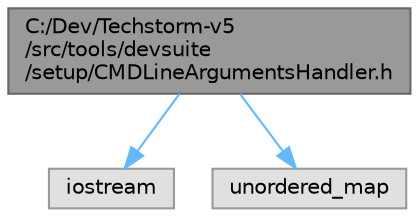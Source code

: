 digraph "C:/Dev/Techstorm-v5/src/tools/devsuite/setup/CMDLineArgumentsHandler.h"
{
 // LATEX_PDF_SIZE
  bgcolor="transparent";
  edge [fontname=Helvetica,fontsize=10,labelfontname=Helvetica,labelfontsize=10];
  node [fontname=Helvetica,fontsize=10,shape=box,height=0.2,width=0.4];
  Node1 [id="Node000001",label="C:/Dev/Techstorm-v5\l/src/tools/devsuite\l/setup/CMDLineArgumentsHandler.h",height=0.2,width=0.4,color="gray40", fillcolor="grey60", style="filled", fontcolor="black",tooltip=" "];
  Node1 -> Node2 [id="edge1_Node000001_Node000002",color="steelblue1",style="solid",tooltip=" "];
  Node2 [id="Node000002",label="iostream",height=0.2,width=0.4,color="grey60", fillcolor="#E0E0E0", style="filled",tooltip=" "];
  Node1 -> Node3 [id="edge2_Node000001_Node000003",color="steelblue1",style="solid",tooltip=" "];
  Node3 [id="Node000003",label="unordered_map",height=0.2,width=0.4,color="grey60", fillcolor="#E0E0E0", style="filled",tooltip=" "];
}
